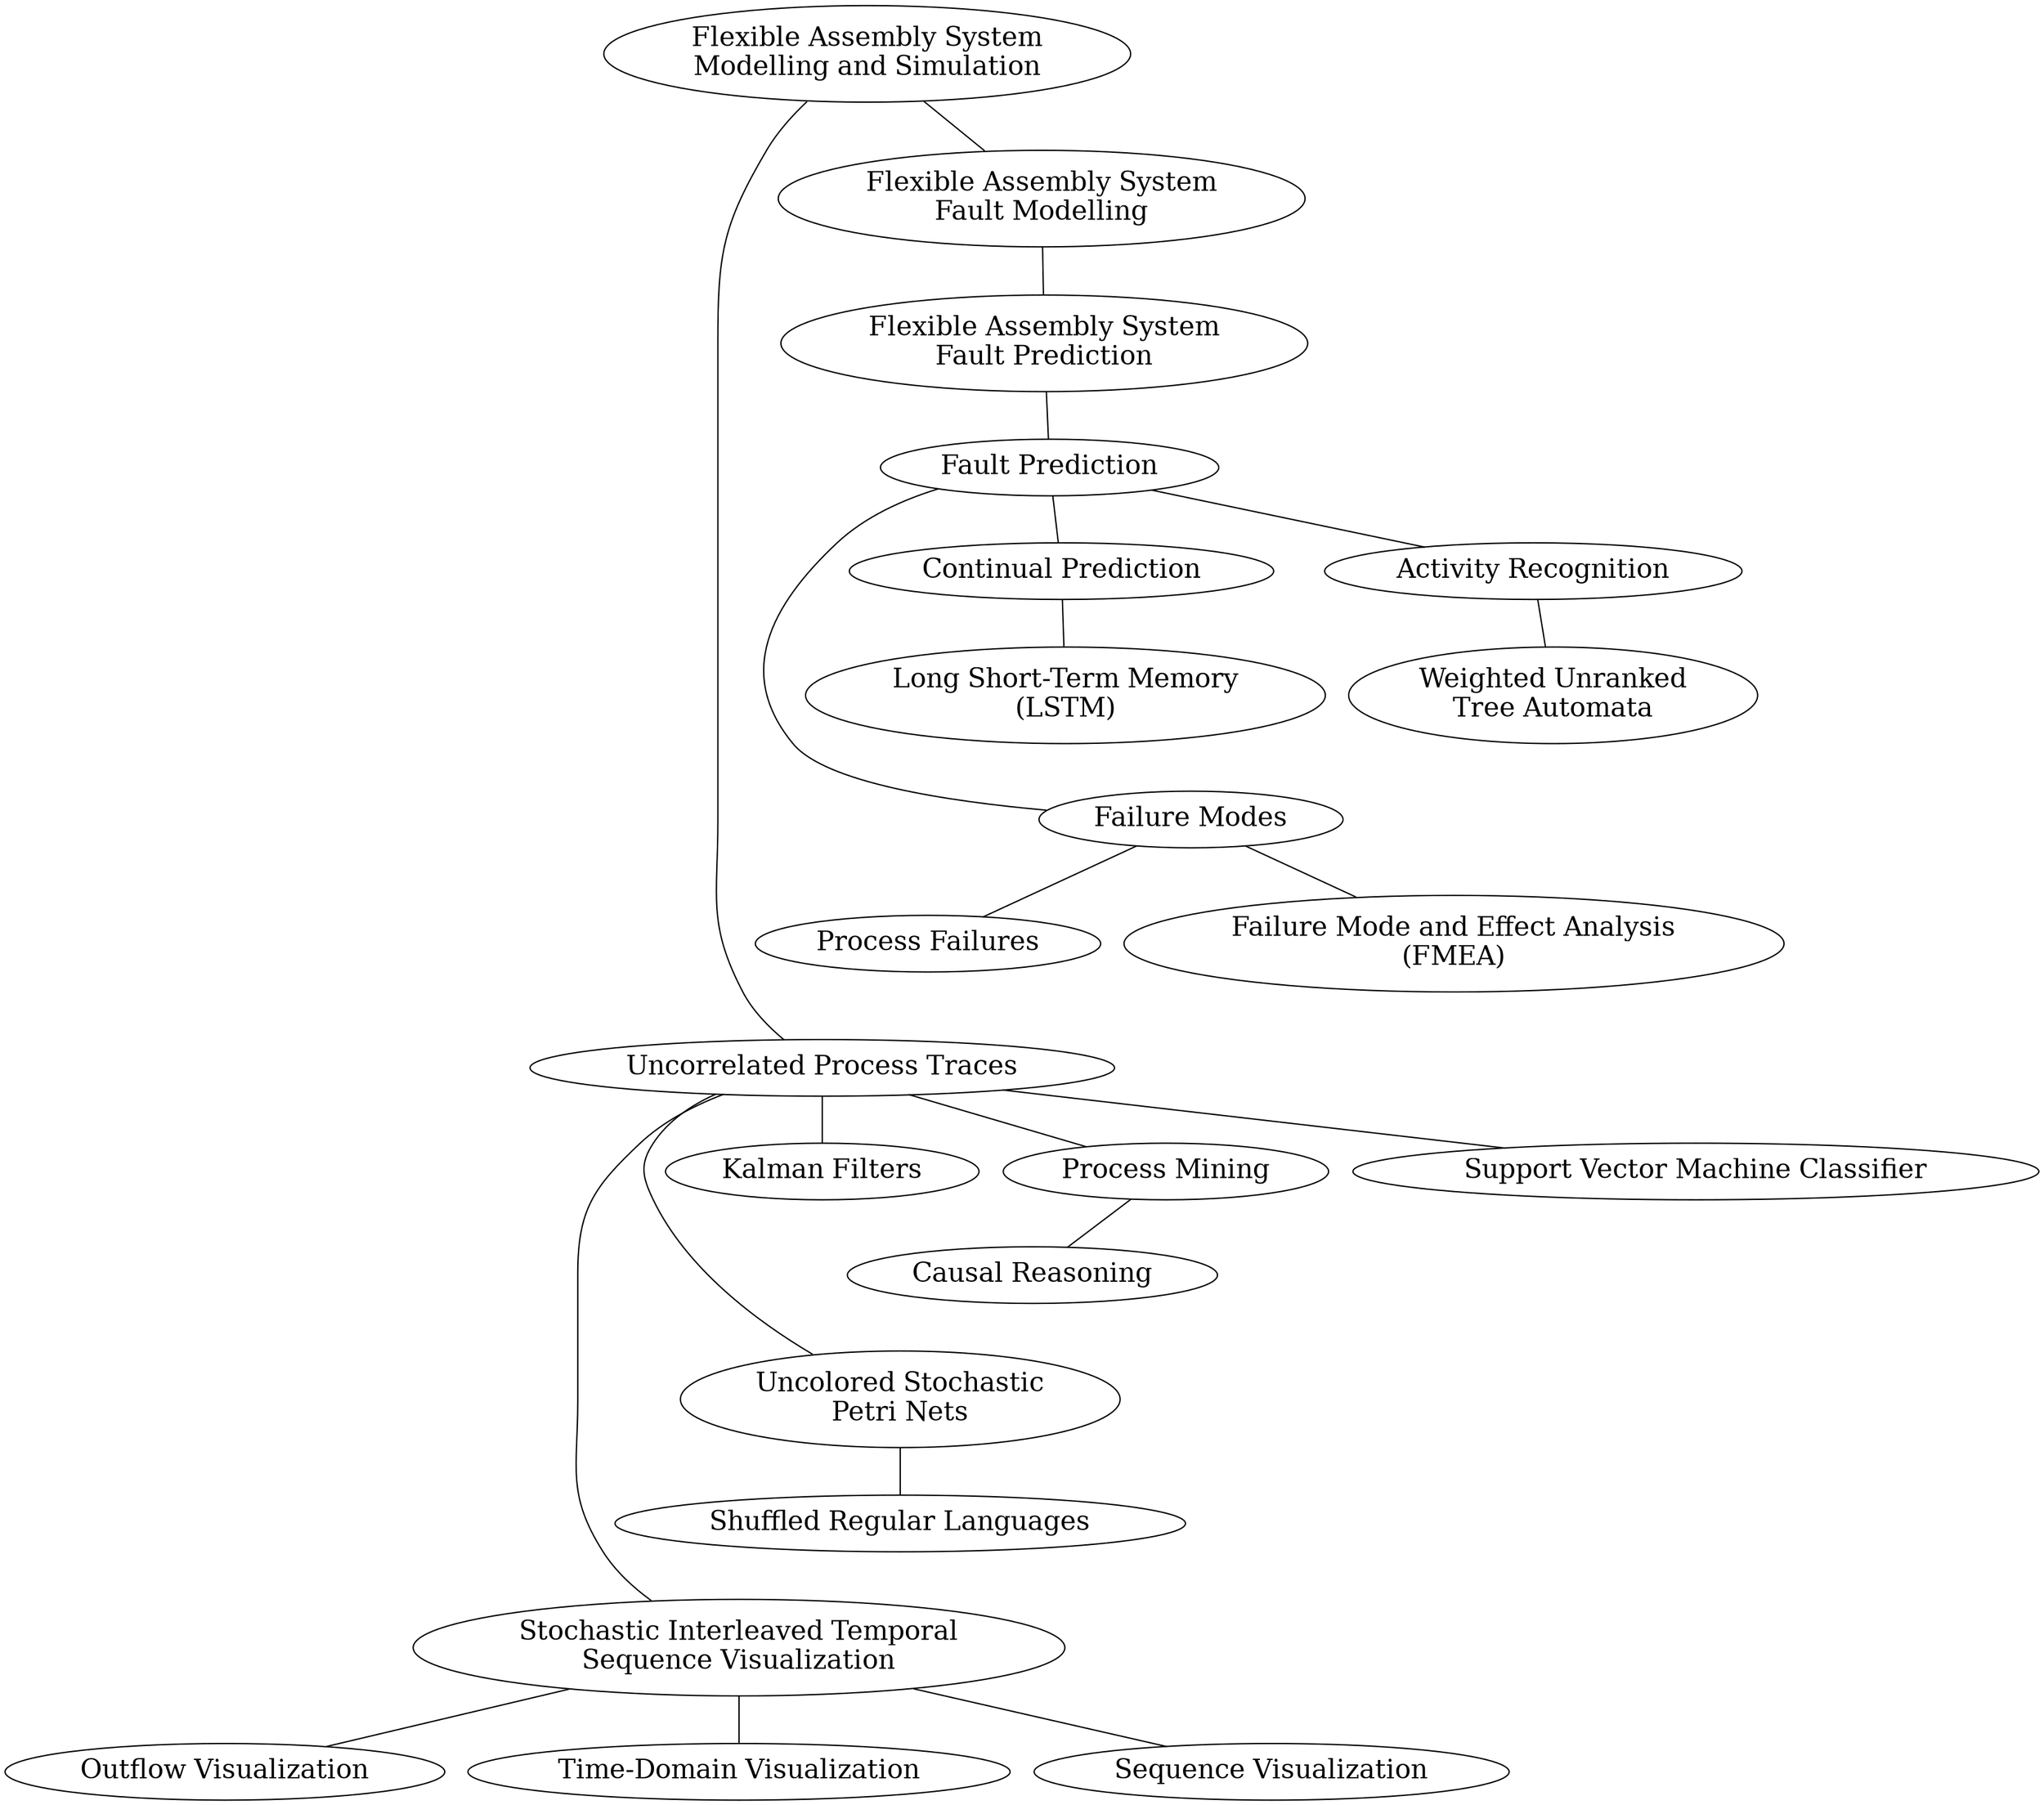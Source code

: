 graph G {
  graph [rankdir=UD];
  node[fontsize=20]
  "Shuffled Regular Languages" -- "Stochastic Interleaved Temporal\nSequence Visualization" [style=invis]
  "Uncorrelated Process Traces" -- {"Stochastic Interleaved Temporal\nSequence Visualization"}
  "Stochastic Interleaved Temporal\nSequence Visualization" -- {rank=same "Outflow Visualization", "Time-Domain Visualization", "Sequence Visualization"}

  "Causal Reasoning" -- "Uncolored Stochastic\nPetri Nets" [style=invis]
  "Uncorrelated Process Traces" -- "Uncolored Stochastic\nPetri Nets"

  "Process Failures" -- "Uncorrelated Process Traces" [style=invis]
  {rank=min "Flexible Assembly System\nModelling and Simulation"} -- {"Uncorrelated Process Traces"}
  "Uncorrelated Process Traces" -- {rank=same "Kalman Filters", "Process Mining", "Support Vector Machine Classifier"}
  "Uncolored Stochastic\nPetri Nets" -- "Shuffled Regular Languages"
  "Process Mining" -- "Causal Reasoning"

  "Weighted Unranked\nTree Automata" -- "Failure Modes" [style=invis]
  "Fault Prediction" -- {"Failure Modes"}
  "Failure Modes" -- {rank=same "Process Failures", "Failure Mode and Effect Analysis\n(FMEA)"}

  {rank=min "Flexible Assembly System\nModelling and Simulation"} -- {"Flexible Assembly System\nFault Modelling"}
  "Flexible Assembly System\nFault Modelling" -- "Flexible Assembly System\nFault Prediction"
  "Flexible Assembly System\nFault Prediction" -- "Fault Prediction"
  "Fault Prediction" -- {rank=same "Continual Prediction", "Activity Recognition"}
  "Activity Recognition" -- "Weighted Unranked\nTree Automata"
  "Continual Prediction" -- "Long Short-Term Memory\n(LSTM)"
}
# Compile with: dot < field.dot  -Tpng > field.png
